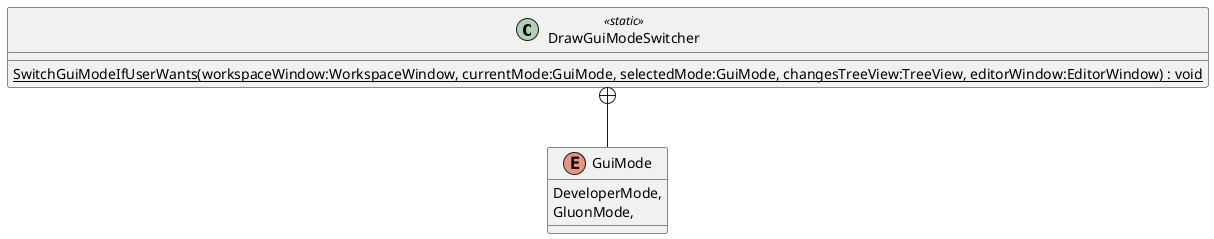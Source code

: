 @startuml
class DrawGuiModeSwitcher <<static>> {
    {static} SwitchGuiModeIfUserWants(workspaceWindow:WorkspaceWindow, currentMode:GuiMode, selectedMode:GuiMode, changesTreeView:TreeView, editorWindow:EditorWindow) : void
}
enum GuiMode {
    DeveloperMode,
    GluonMode,
}
DrawGuiModeSwitcher +-- GuiMode
@enduml
